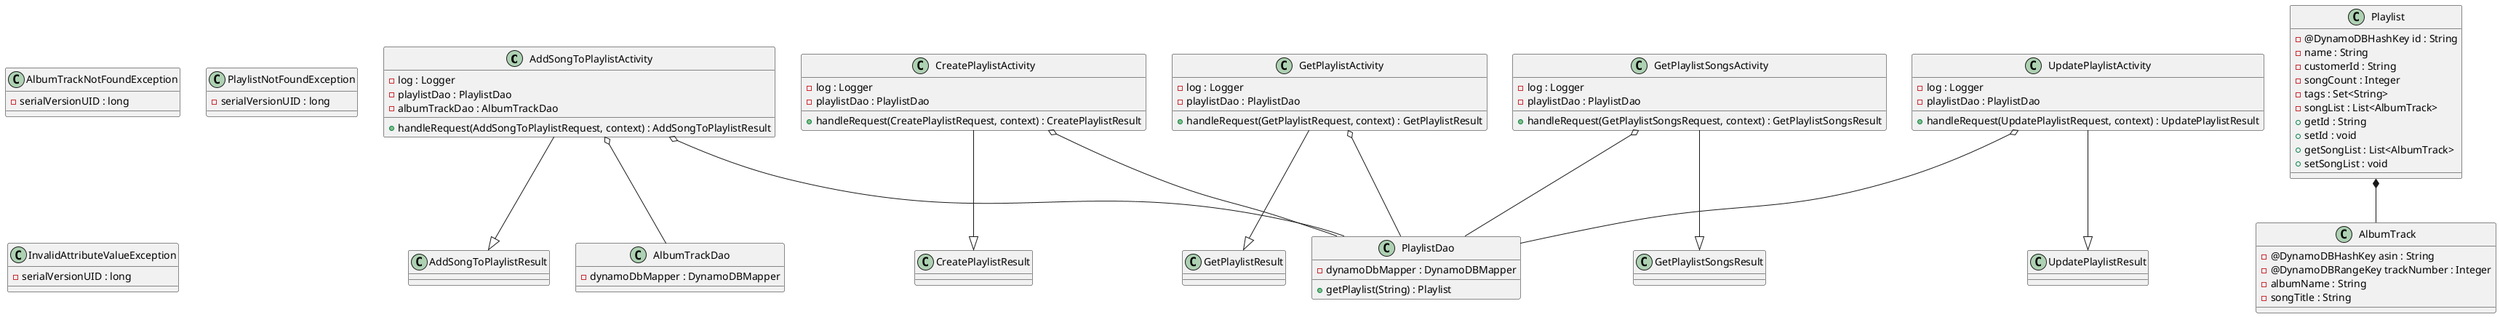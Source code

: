 @startuml
class AddSongToPlaylistActivity {
- log : Logger
- playlistDao : PlaylistDao
- albumTrackDao : AlbumTrackDao
+ handleRequest(AddSongToPlaylistRequest, context) : AddSongToPlaylistResult
}

class CreatePlaylistActivity {
- log : Logger
- playlistDao : PlaylistDao
+ handleRequest(CreatePlaylistRequest, context) : CreatePlaylistResult
}

class GetPlaylistActivity {
- log : Logger
- playlistDao : PlaylistDao
+ handleRequest(GetPlaylistRequest, context) : GetPlaylistResult
}

class GetPlaylistSongsActivity {
- log : Logger
- playlistDao : PlaylistDao
+ handleRequest(GetPlaylistSongsRequest, context) : GetPlaylistSongsResult
}

class UpdatePlaylistActivity {
- log : Logger
- playlistDao : PlaylistDao
+ handleRequest(UpdatePlaylistRequest, context) : UpdatePlaylistResult
}

class AlbumTrackDao {
- dynamoDbMapper : DynamoDBMapper
}

class PlaylistDao {
- dynamoDbMapper : DynamoDBMapper
+ getPlaylist(String) : Playlist
}

class AlbumTrackNotFoundException {
- serialVersionUID : long
}

class PlaylistNotFoundException {
- serialVersionUID : long
}

class InvalidAttributeValueException {
- serialVersionUID : long
}

class Playlist {
- @DynamoDBHashKey id : String
- name : String
- customerId : String
- songCount : Integer
- tags : Set<String>
- songList : List<AlbumTrack>
+ getId : String
+ setId : void
+ getSongList : List<AlbumTrack>
+ setSongList : void
}

class AlbumTrack {
- @DynamoDBHashKey asin : String
- @DynamoDBRangeKey trackNumber : Integer
- albumName : String
- songTitle : String
}

CreatePlaylistActivity --|> CreatePlaylistResult
GetPlaylistActivity --|> GetPlaylistResult
AddSongToPlaylistActivity --|> AddSongToPlaylistResult
GetPlaylistSongsActivity --|> GetPlaylistSongsResult
UpdatePlaylistActivity --|> UpdatePlaylistResult
Playlist *-- AlbumTrack
AddSongToPlaylistActivity o-- AlbumTrackDao
CreatePlaylistActivity o-- PlaylistDao
AddSongToPlaylistActivity o-- PlaylistDao
GetPlaylistActivity o-- PlaylistDao
GetPlaylistSongsActivity o-- PlaylistDao
UpdatePlaylistActivity o-- PlaylistDao

@enduml